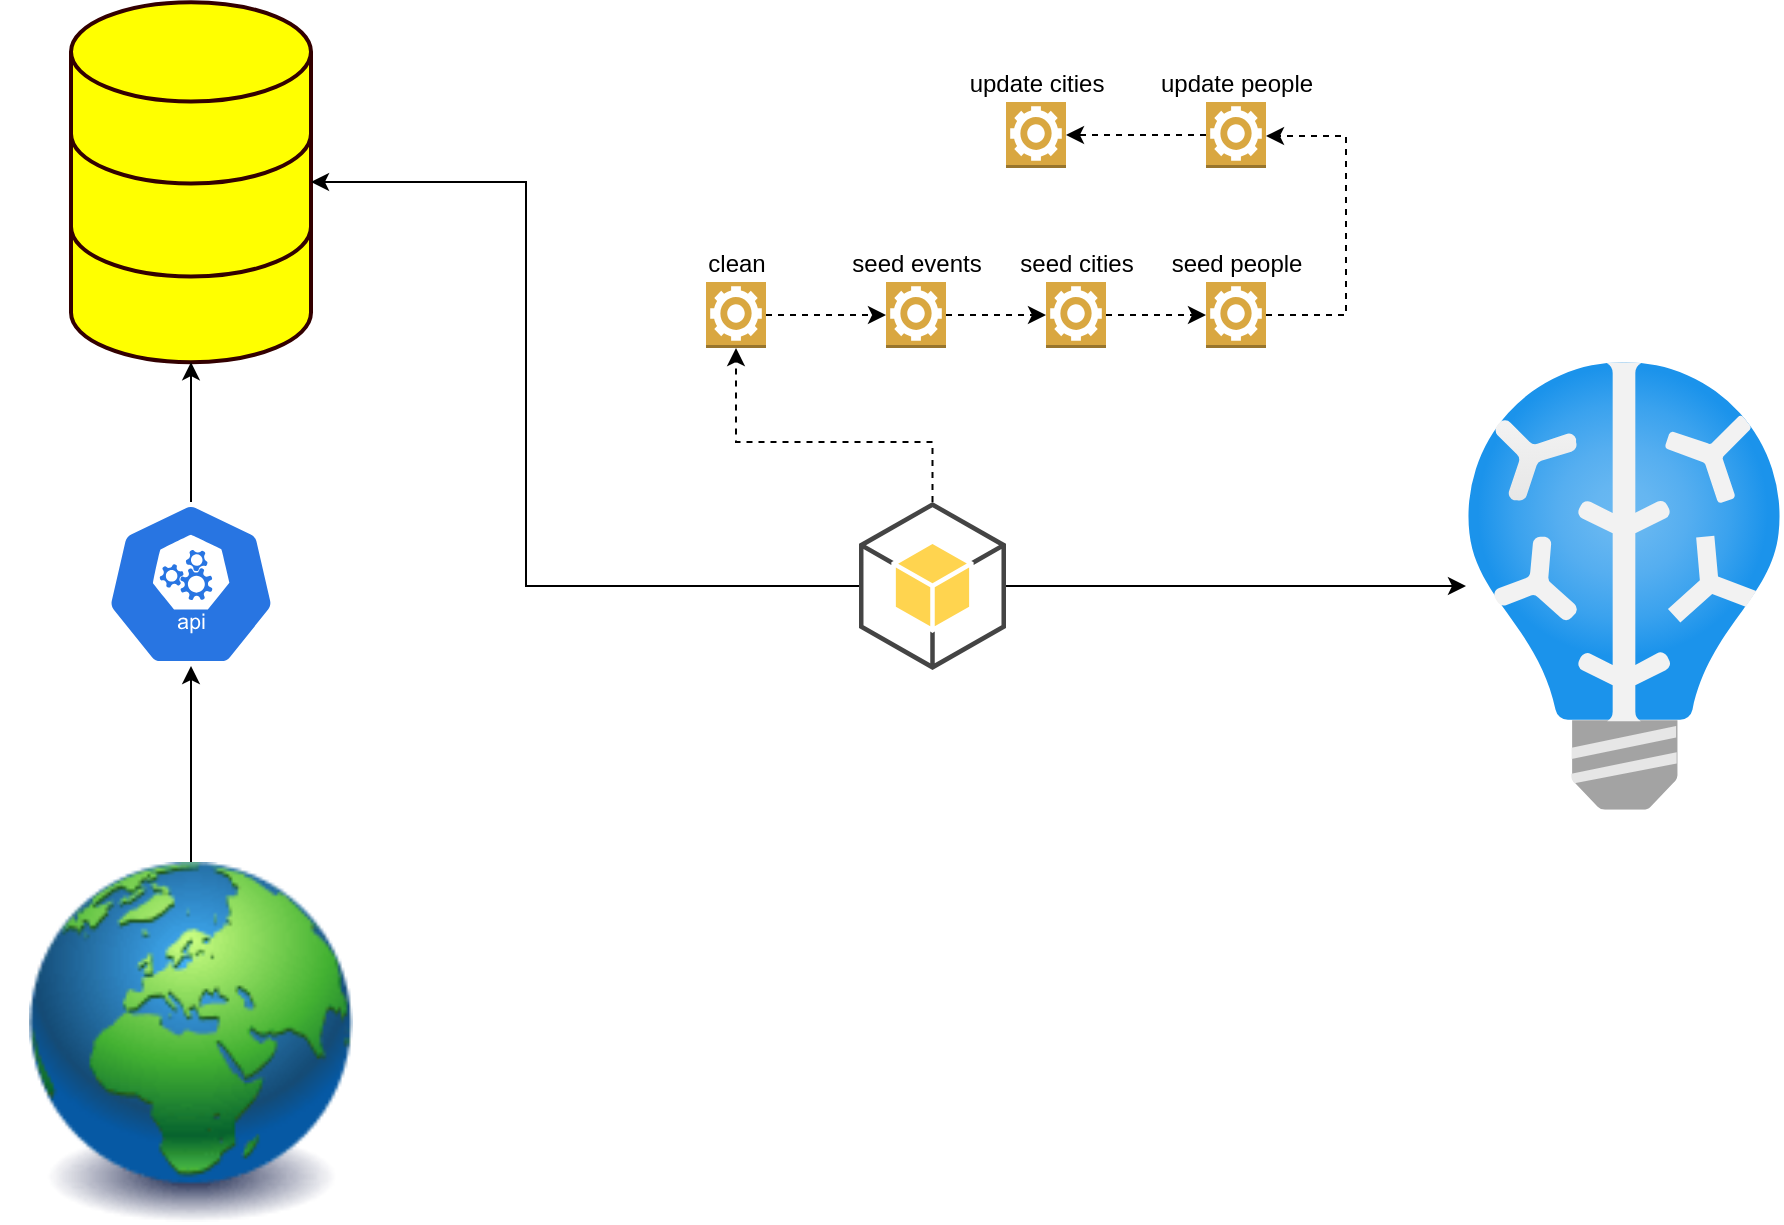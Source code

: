 <mxfile version="21.6.1" type="device">
  <diagram name="Page-1" id="t_0C21Fw7ku_VV-cmdqw">
    <mxGraphModel dx="1404" dy="814" grid="1" gridSize="10" guides="1" tooltips="1" connect="1" arrows="1" fold="1" page="1" pageScale="1" pageWidth="1169" pageHeight="827" math="0" shadow="0">
      <root>
        <mxCell id="0" />
        <mxCell id="1" parent="0" />
        <mxCell id="afxcZgfis14CCVd36Lmh-3" value="" style="html=1;verticalLabelPosition=bottom;align=center;labelBackgroundColor=#ffffff;verticalAlign=top;strokeWidth=2;strokeColor=#330000;shadow=0;dashed=0;shape=mxgraph.ios7.icons.data;fillColor=#FFFF00;" parent="1" vertex="1">
          <mxGeometry x="172.5" y="50.08" width="120" height="180" as="geometry" />
        </mxCell>
        <mxCell id="afxcZgfis14CCVd36Lmh-8" style="edgeStyle=orthogonalEdgeStyle;rounded=0;orthogonalLoop=1;jettySize=auto;html=1;dashed=1;" parent="1" source="afxcZgfis14CCVd36Lmh-4" target="afxcZgfis14CCVd36Lmh-5" edge="1">
          <mxGeometry relative="1" as="geometry">
            <Array as="points">
              <mxPoint x="603" y="270" />
              <mxPoint x="505" y="270" />
            </Array>
          </mxGeometry>
        </mxCell>
        <mxCell id="afxcZgfis14CCVd36Lmh-15" style="edgeStyle=orthogonalEdgeStyle;rounded=0;orthogonalLoop=1;jettySize=auto;html=1;" parent="1" source="afxcZgfis14CCVd36Lmh-4" target="afxcZgfis14CCVd36Lmh-14" edge="1">
          <mxGeometry relative="1" as="geometry" />
        </mxCell>
        <mxCell id="afxcZgfis14CCVd36Lmh-16" style="edgeStyle=orthogonalEdgeStyle;rounded=0;orthogonalLoop=1;jettySize=auto;html=1;" parent="1" source="afxcZgfis14CCVd36Lmh-4" target="afxcZgfis14CCVd36Lmh-3" edge="1">
          <mxGeometry relative="1" as="geometry">
            <Array as="points">
              <mxPoint x="400" y="342" />
              <mxPoint x="400" y="140" />
            </Array>
          </mxGeometry>
        </mxCell>
        <mxCell id="afxcZgfis14CCVd36Lmh-4" value="" style="outlineConnect=0;dashed=0;verticalLabelPosition=bottom;verticalAlign=top;align=center;html=1;shape=mxgraph.aws3.android;fillColor=#FFD44F;gradientColor=none;" parent="1" vertex="1">
          <mxGeometry x="566.5" y="300" width="73.5" height="84" as="geometry" />
        </mxCell>
        <mxCell id="6WfR6cpSbxrgoWtIuUuJ-1" style="edgeStyle=orthogonalEdgeStyle;rounded=0;orthogonalLoop=1;jettySize=auto;html=1;dashed=1;" edge="1" parent="1" source="afxcZgfis14CCVd36Lmh-5" target="afxcZgfis14CCVd36Lmh-6">
          <mxGeometry relative="1" as="geometry" />
        </mxCell>
        <mxCell id="afxcZgfis14CCVd36Lmh-5" value="clean" style="outlineConnect=0;dashed=0;verticalLabelPosition=top;verticalAlign=bottom;align=center;html=1;shape=mxgraph.aws3.worker;fillColor=#D9A741;gradientColor=none;labelPosition=center;" parent="1" vertex="1">
          <mxGeometry x="490" y="190" width="30" height="33" as="geometry" />
        </mxCell>
        <mxCell id="6WfR6cpSbxrgoWtIuUuJ-2" style="edgeStyle=orthogonalEdgeStyle;rounded=0;orthogonalLoop=1;jettySize=auto;html=1;dashed=1;" edge="1" parent="1" source="afxcZgfis14CCVd36Lmh-6" target="afxcZgfis14CCVd36Lmh-7">
          <mxGeometry relative="1" as="geometry" />
        </mxCell>
        <mxCell id="afxcZgfis14CCVd36Lmh-6" value="seed events" style="outlineConnect=0;dashed=0;verticalLabelPosition=top;verticalAlign=bottom;align=center;html=1;shape=mxgraph.aws3.worker;fillColor=#D9A741;gradientColor=none;labelPosition=center;" parent="1" vertex="1">
          <mxGeometry x="580" y="190" width="30" height="33" as="geometry" />
        </mxCell>
        <mxCell id="6WfR6cpSbxrgoWtIuUuJ-4" value="" style="edgeStyle=orthogonalEdgeStyle;rounded=0;orthogonalLoop=1;jettySize=auto;html=1;fontFamily=Helvetica;fontSize=12;fontColor=default;dashed=1;" edge="1" parent="1" source="afxcZgfis14CCVd36Lmh-7" target="6WfR6cpSbxrgoWtIuUuJ-3">
          <mxGeometry relative="1" as="geometry" />
        </mxCell>
        <mxCell id="afxcZgfis14CCVd36Lmh-7" value="seed cities" style="outlineConnect=0;dashed=0;verticalLabelPosition=top;verticalAlign=bottom;align=center;html=1;shape=mxgraph.aws3.worker;fillColor=#D9A741;gradientColor=none;labelPosition=center;" parent="1" vertex="1">
          <mxGeometry x="660" y="190" width="30" height="33" as="geometry" />
        </mxCell>
        <mxCell id="afxcZgfis14CCVd36Lmh-13" style="edgeStyle=orthogonalEdgeStyle;rounded=0;orthogonalLoop=1;jettySize=auto;html=1;entryX=0.5;entryY=1;entryDx=0;entryDy=0;entryPerimeter=0;" parent="1" source="afxcZgfis14CCVd36Lmh-12" target="6WfR6cpSbxrgoWtIuUuJ-11" edge="1">
          <mxGeometry relative="1" as="geometry">
            <mxPoint x="240" y="480" as="targetPoint" />
          </mxGeometry>
        </mxCell>
        <mxCell id="afxcZgfis14CCVd36Lmh-12" value="" style="image;html=1;image=img/lib/clip_art/general/Earth_globe_128x128.png" parent="1" vertex="1">
          <mxGeometry x="137.5" y="480" width="190" height="180" as="geometry" />
        </mxCell>
        <mxCell id="afxcZgfis14CCVd36Lmh-14" value="" style="image;aspect=fixed;html=1;points=[];align=center;fontSize=12;image=img/lib/azure2/ai_machine_learning/Batch_AI.svg;" parent="1" vertex="1">
          <mxGeometry x="870" y="230.08" width="158" height="223.83" as="geometry" />
        </mxCell>
        <mxCell id="6WfR6cpSbxrgoWtIuUuJ-6" value="" style="edgeStyle=orthogonalEdgeStyle;rounded=0;orthogonalLoop=1;jettySize=auto;html=1;fontFamily=Helvetica;fontSize=12;fontColor=default;dashed=1;" edge="1" parent="1" source="6WfR6cpSbxrgoWtIuUuJ-3" target="6WfR6cpSbxrgoWtIuUuJ-5">
          <mxGeometry relative="1" as="geometry">
            <Array as="points">
              <mxPoint x="810" y="207" />
              <mxPoint x="810" y="117" />
            </Array>
          </mxGeometry>
        </mxCell>
        <mxCell id="6WfR6cpSbxrgoWtIuUuJ-3" value="seed people" style="outlineConnect=0;dashed=0;verticalLabelPosition=top;verticalAlign=bottom;align=center;html=1;shape=mxgraph.aws3.worker;fillColor=#D9A741;gradientColor=none;labelPosition=center;" vertex="1" parent="1">
          <mxGeometry x="740" y="190" width="30" height="33" as="geometry" />
        </mxCell>
        <mxCell id="6WfR6cpSbxrgoWtIuUuJ-8" value="" style="edgeStyle=orthogonalEdgeStyle;rounded=0;orthogonalLoop=1;jettySize=auto;html=1;fontFamily=Helvetica;fontSize=12;fontColor=default;dashed=1;" edge="1" parent="1" source="6WfR6cpSbxrgoWtIuUuJ-5" target="6WfR6cpSbxrgoWtIuUuJ-7">
          <mxGeometry relative="1" as="geometry" />
        </mxCell>
        <mxCell id="6WfR6cpSbxrgoWtIuUuJ-5" value="update people" style="outlineConnect=0;dashed=0;verticalLabelPosition=top;verticalAlign=bottom;align=center;html=1;shape=mxgraph.aws3.worker;fillColor=#D9A741;gradientColor=none;labelPosition=center;" vertex="1" parent="1">
          <mxGeometry x="740" y="100" width="30" height="33" as="geometry" />
        </mxCell>
        <mxCell id="6WfR6cpSbxrgoWtIuUuJ-7" value="update cities" style="outlineConnect=0;dashed=0;verticalLabelPosition=top;verticalAlign=bottom;align=center;html=1;shape=mxgraph.aws3.worker;fillColor=#D9A741;gradientColor=none;labelPosition=center;" vertex="1" parent="1">
          <mxGeometry x="640" y="100" width="30" height="33" as="geometry" />
        </mxCell>
        <mxCell id="6WfR6cpSbxrgoWtIuUuJ-12" style="edgeStyle=orthogonalEdgeStyle;rounded=0;orthogonalLoop=1;jettySize=auto;html=1;fontFamily=Helvetica;fontSize=12;fontColor=default;" edge="1" parent="1" source="6WfR6cpSbxrgoWtIuUuJ-11" target="afxcZgfis14CCVd36Lmh-3">
          <mxGeometry relative="1" as="geometry" />
        </mxCell>
        <mxCell id="6WfR6cpSbxrgoWtIuUuJ-11" value="" style="sketch=0;html=1;dashed=0;whitespace=wrap;fillColor=#2875E2;strokeColor=#ffffff;points=[[0.005,0.63,0],[0.1,0.2,0],[0.9,0.2,0],[0.5,0,0],[0.995,0.63,0],[0.72,0.99,0],[0.5,1,0],[0.28,0.99,0]];verticalLabelPosition=bottom;align=center;verticalAlign=top;shape=mxgraph.kubernetes.icon;prIcon=api;fontFamily=Helvetica;fontSize=12;fontColor=default;" vertex="1" parent="1">
          <mxGeometry x="190" y="300" width="85" height="82.01" as="geometry" />
        </mxCell>
      </root>
    </mxGraphModel>
  </diagram>
</mxfile>
